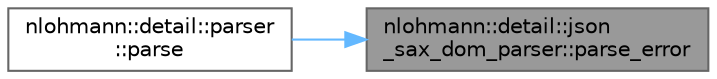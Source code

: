 digraph "nlohmann::detail::json_sax_dom_parser::parse_error"
{
 // LATEX_PDF_SIZE
  bgcolor="transparent";
  edge [fontname=Helvetica,fontsize=10,labelfontname=Helvetica,labelfontsize=10];
  node [fontname=Helvetica,fontsize=10,shape=box,height=0.2,width=0.4];
  rankdir="RL";
  Node1 [label="nlohmann::detail::json\l_sax_dom_parser::parse_error",height=0.2,width=0.4,color="gray40", fillcolor="grey60", style="filled", fontcolor="black",tooltip=" "];
  Node1 -> Node2 [dir="back",color="steelblue1",style="solid"];
  Node2 [label="nlohmann::detail::parser\l::parse",height=0.2,width=0.4,color="grey40", fillcolor="white", style="filled",URL="$a01999.html#a75fb9145ea85f1ad9cc14f61981e1111",tooltip="public parser interface"];
}
